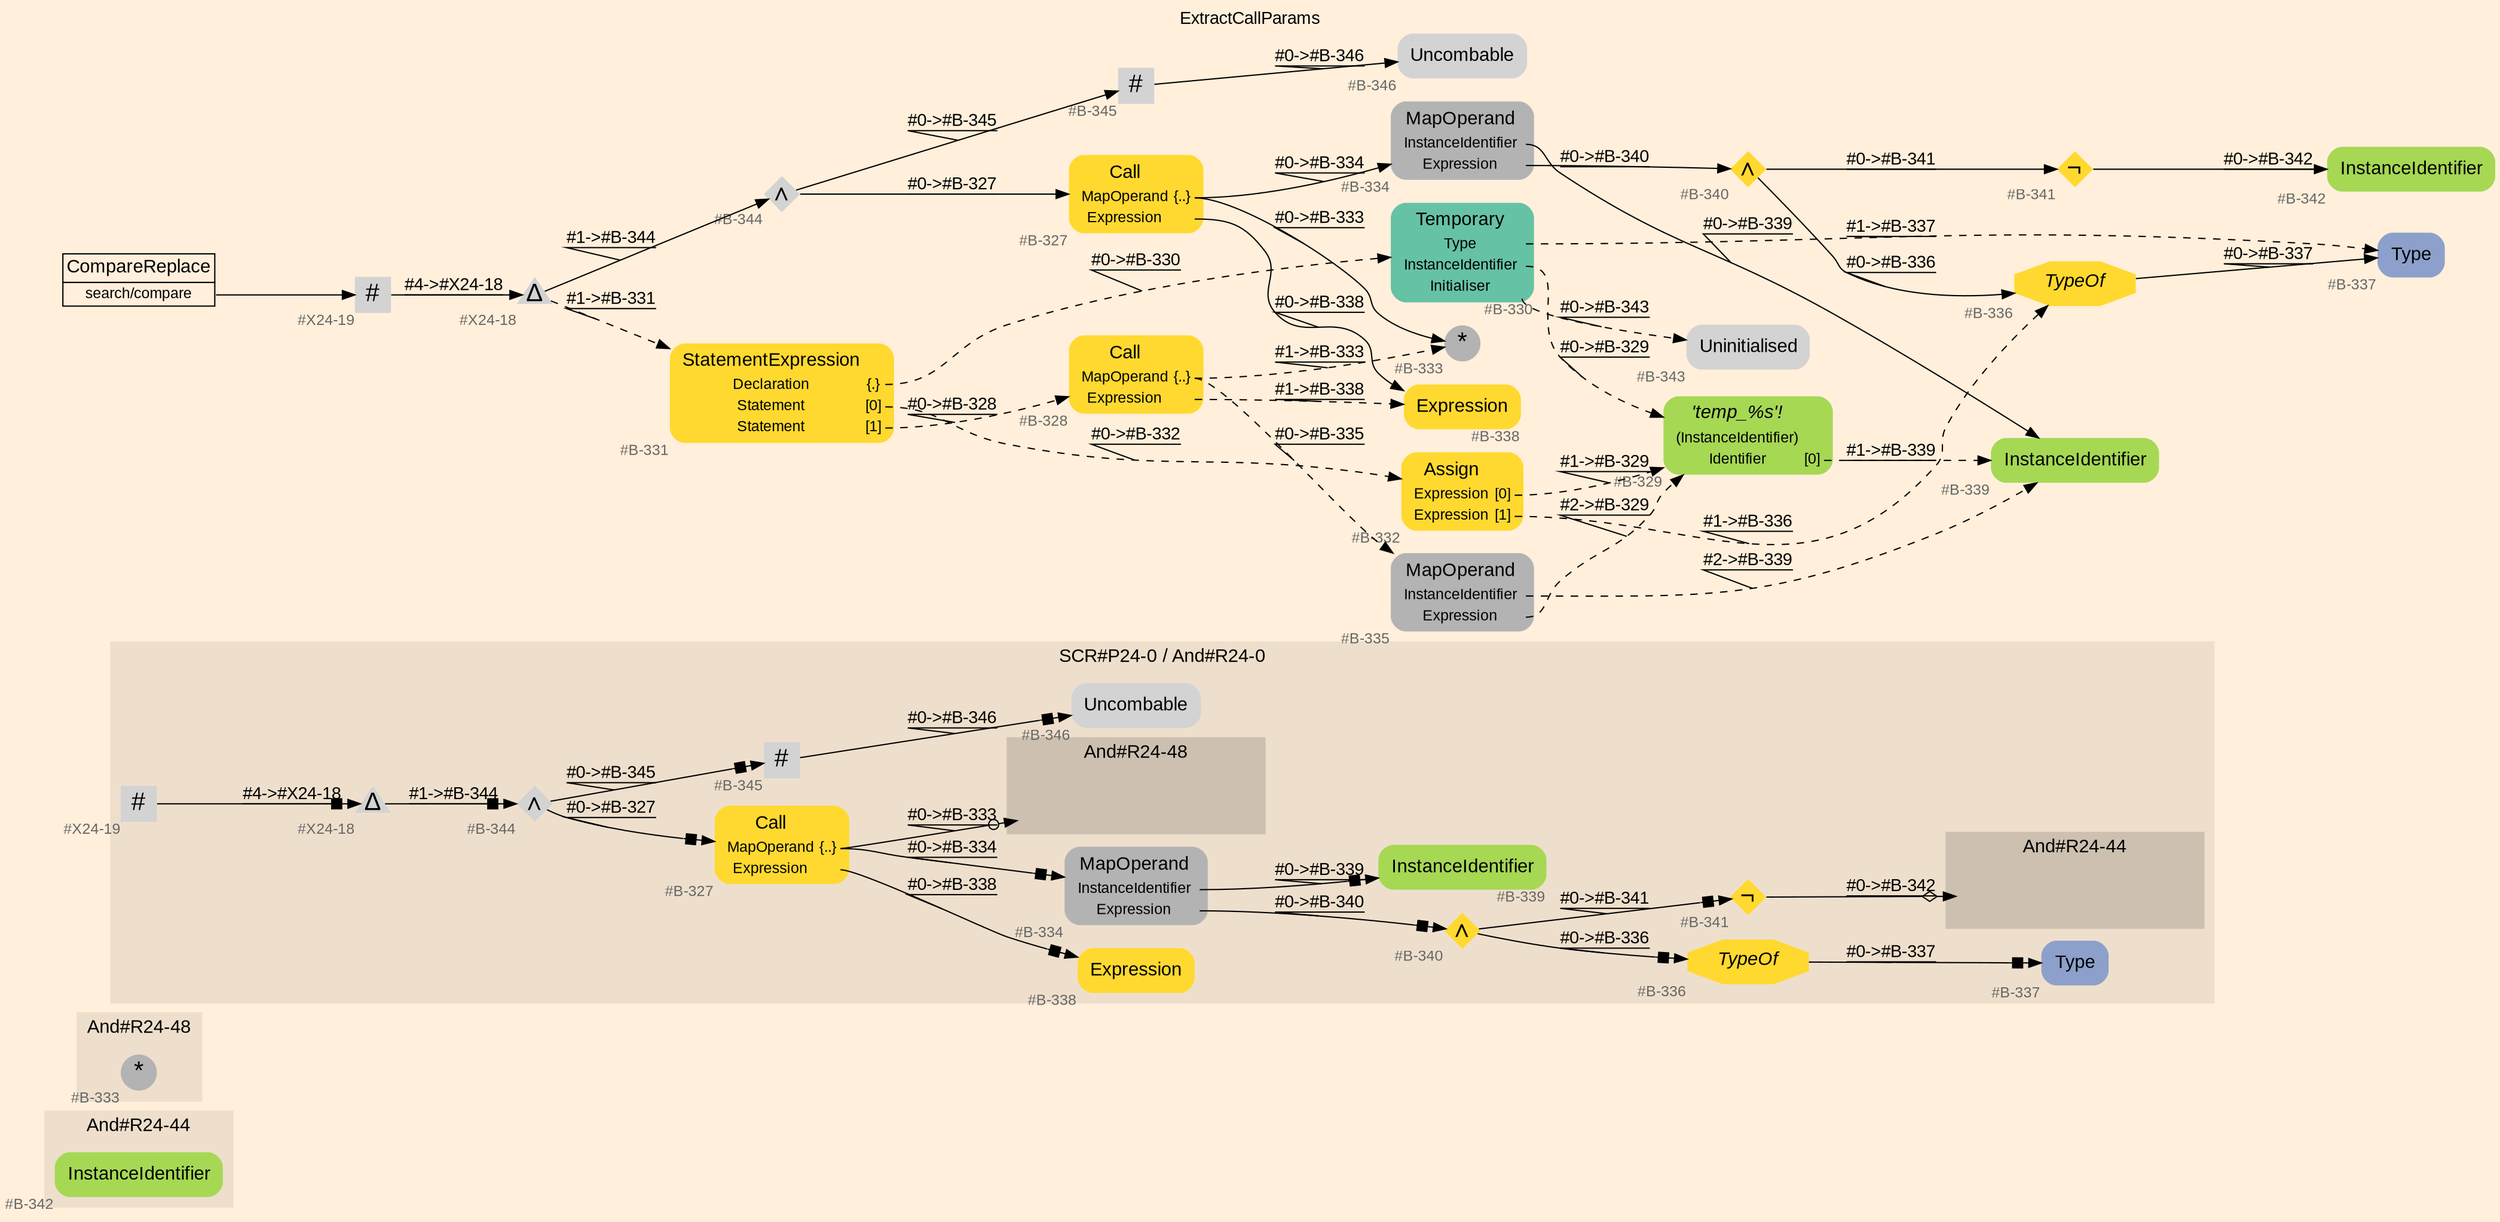 digraph "ExtractCallParams" {
label = "ExtractCallParams"
labelloc = t
graph [
    rankdir = "LR"
    ranksep = 0.3
    bgcolor = antiquewhite1
    color = black
    fontcolor = black
    fontname = "Arial"
];
node [
    fontname = "Arial"
];
edge [
    fontname = "Arial"
];

// -------------------- figure And#R24-44 --------------------
// -------- region And#R24-44 ----------
subgraph "clusterAnd#R24-44" {
    label = "And#R24-44"
    style = "filled"
    color = antiquewhite2
    fontsize = "15"
    // -------- block And#R24-44/#B-342 ----------
    "And#R24-44/#B-342" [
        fillcolor = "/set28/5"
        xlabel = "#B-342"
        fontsize = "12"
        fontcolor = grey40
        shape = "plaintext"
        label = <<TABLE BORDER="0" CELLBORDER="0" CELLSPACING="0">
         <TR><TD><FONT COLOR="black" POINT-SIZE="15">InstanceIdentifier</FONT></TD></TR>
        </TABLE>>
        style = "rounded,filled"
    ];
    
}


// -------------------- figure And#R24-48 --------------------
// -------- region And#R24-48 ----------
subgraph "clusterAnd#R24-48" {
    label = "And#R24-48"
    style = "filled"
    color = antiquewhite2
    fontsize = "15"
    // -------- block And#R24-48/#B-333 ----------
    "And#R24-48/#B-333" [
        fillcolor = "/set28/8"
        xlabel = "#B-333"
        fontsize = "12"
        fontcolor = grey40
        shape = "circle"
        label = <<FONT COLOR="black" POINT-SIZE="20">*</FONT>>
        style = "filled"
        penwidth = 0.0
        fixedsize = true
        width = 0.4
        height = 0.4
    ];
    
}


// -------------------- figure And#R24-0 --------------------
// -------- region And#R24-0 ----------
subgraph "clusterAnd#R24-0" {
    label = "SCR#P24-0 / And#R24-0"
    style = "filled"
    color = antiquewhite2
    fontsize = "15"
    // -------- block And#R24-0/#B-337 ----------
    "And#R24-0/#B-337" [
        fillcolor = "/set28/3"
        xlabel = "#B-337"
        fontsize = "12"
        fontcolor = grey40
        shape = "plaintext"
        label = <<TABLE BORDER="0" CELLBORDER="0" CELLSPACING="0">
         <TR><TD><FONT COLOR="black" POINT-SIZE="15">Type</FONT></TD></TR>
        </TABLE>>
        style = "rounded,filled"
    ];
    
    // -------- block And#R24-0/#B-340 ----------
    "And#R24-0/#B-340" [
        fillcolor = "/set28/6"
        xlabel = "#B-340"
        fontsize = "12"
        fontcolor = grey40
        shape = "diamond"
        label = <<FONT COLOR="black" POINT-SIZE="20">∧</FONT>>
        style = "filled"
        penwidth = 0.0
        fixedsize = true
        width = 0.4
        height = 0.4
    ];
    
    // -------- block And#R24-0/#B-327 ----------
    "And#R24-0/#B-327" [
        fillcolor = "/set28/6"
        xlabel = "#B-327"
        fontsize = "12"
        fontcolor = grey40
        shape = "plaintext"
        label = <<TABLE BORDER="0" CELLBORDER="0" CELLSPACING="0">
         <TR><TD><FONT COLOR="black" POINT-SIZE="15">Call</FONT></TD></TR>
         <TR><TD><FONT COLOR="black" POINT-SIZE="12">MapOperand</FONT></TD><TD PORT="port0"><FONT COLOR="black" POINT-SIZE="12">{..}</FONT></TD></TR>
         <TR><TD><FONT COLOR="black" POINT-SIZE="12">Expression</FONT></TD><TD PORT="port1"></TD></TR>
        </TABLE>>
        style = "rounded,filled"
    ];
    
    // -------- block And#R24-0/#B-334 ----------
    "And#R24-0/#B-334" [
        fillcolor = "/set28/8"
        xlabel = "#B-334"
        fontsize = "12"
        fontcolor = grey40
        shape = "plaintext"
        label = <<TABLE BORDER="0" CELLBORDER="0" CELLSPACING="0">
         <TR><TD><FONT COLOR="black" POINT-SIZE="15">MapOperand</FONT></TD></TR>
         <TR><TD><FONT COLOR="black" POINT-SIZE="12">InstanceIdentifier</FONT></TD><TD PORT="port0"></TD></TR>
         <TR><TD><FONT COLOR="black" POINT-SIZE="12">Expression</FONT></TD><TD PORT="port1"></TD></TR>
        </TABLE>>
        style = "rounded,filled"
    ];
    
    // -------- block And#R24-0/#B-336 ----------
    "And#R24-0/#B-336" [
        fillcolor = "/set28/6"
        xlabel = "#B-336"
        fontsize = "12"
        fontcolor = grey40
        shape = "octagon"
        label = <<FONT COLOR="black" POINT-SIZE="15"><I>TypeOf</I></FONT>>
        style = "filled"
        penwidth = 0.0
    ];
    
    // -------- block And#R24-0/#B-338 ----------
    "And#R24-0/#B-338" [
        fillcolor = "/set28/6"
        xlabel = "#B-338"
        fontsize = "12"
        fontcolor = grey40
        shape = "plaintext"
        label = <<TABLE BORDER="0" CELLBORDER="0" CELLSPACING="0">
         <TR><TD><FONT COLOR="black" POINT-SIZE="15">Expression</FONT></TD></TR>
        </TABLE>>
        style = "rounded,filled"
    ];
    
    // -------- block And#R24-0/#B-339 ----------
    "And#R24-0/#B-339" [
        fillcolor = "/set28/5"
        xlabel = "#B-339"
        fontsize = "12"
        fontcolor = grey40
        shape = "plaintext"
        label = <<TABLE BORDER="0" CELLBORDER="0" CELLSPACING="0">
         <TR><TD><FONT COLOR="black" POINT-SIZE="15">InstanceIdentifier</FONT></TD></TR>
        </TABLE>>
        style = "rounded,filled"
    ];
    
    // -------- block And#R24-0/#B-341 ----------
    "And#R24-0/#B-341" [
        fillcolor = "/set28/6"
        xlabel = "#B-341"
        fontsize = "12"
        fontcolor = grey40
        shape = "diamond"
        label = <<FONT COLOR="black" POINT-SIZE="20">¬</FONT>>
        style = "filled"
        penwidth = 0.0
        fixedsize = true
        width = 0.4
        height = 0.4
    ];
    
    // -------- block And#R24-0/#B-344 ----------
    "And#R24-0/#B-344" [
        xlabel = "#B-344"
        fontsize = "12"
        fontcolor = grey40
        shape = "diamond"
        label = <<FONT COLOR="black" POINT-SIZE="20">∧</FONT>>
        style = "filled"
        penwidth = 0.0
        fixedsize = true
        width = 0.4
        height = 0.4
    ];
    
    // -------- block And#R24-0/#B-345 ----------
    "And#R24-0/#B-345" [
        xlabel = "#B-345"
        fontsize = "12"
        fontcolor = grey40
        shape = "square"
        label = <<FONT COLOR="black" POINT-SIZE="20">#</FONT>>
        style = "filled"
        penwidth = 0.0
        fixedsize = true
        width = 0.4
        height = 0.4
    ];
    
    // -------- block And#R24-0/#B-346 ----------
    "And#R24-0/#B-346" [
        xlabel = "#B-346"
        fontsize = "12"
        fontcolor = grey40
        shape = "plaintext"
        label = <<TABLE BORDER="0" CELLBORDER="0" CELLSPACING="0">
         <TR><TD><FONT COLOR="black" POINT-SIZE="15">Uncombable</FONT></TD></TR>
        </TABLE>>
        style = "rounded,filled"
    ];
    
    // -------- block And#R24-0/#X24-18 ----------
    "And#R24-0/#X24-18" [
        xlabel = "#X24-18"
        fontsize = "12"
        fontcolor = grey40
        shape = "triangle"
        label = <<FONT COLOR="black" POINT-SIZE="20">Δ</FONT>>
        style = "filled"
        penwidth = 0.0
        fixedsize = true
        width = 0.4
        height = 0.4
    ];
    
    // -------- block And#R24-0/#X24-19 ----------
    "And#R24-0/#X24-19" [
        xlabel = "#X24-19"
        fontsize = "12"
        fontcolor = grey40
        shape = "square"
        label = <<FONT COLOR="black" POINT-SIZE="20">#</FONT>>
        style = "filled"
        penwidth = 0.0
        fixedsize = true
        width = 0.4
        height = 0.4
    ];
    
    // -------- region And#R24-0/And#R24-48 ----------
    subgraph "clusterAnd#R24-0/And#R24-48" {
        label = "And#R24-48"
        style = "filled"
        color = antiquewhite3
        fontsize = "15"
        // -------- block And#R24-0/And#R24-48/#B-333 ----------
        "And#R24-0/And#R24-48/#B-333" [
            fillcolor = "/set28/8"
            xlabel = "#B-333"
            fontsize = "12"
            fontcolor = grey40
            shape = "none"
            style = "invisible"
        ];
        
    }
    
    // -------- region And#R24-0/And#R24-44 ----------
    subgraph "clusterAnd#R24-0/And#R24-44" {
        label = "And#R24-44"
        style = "filled"
        color = antiquewhite3
        fontsize = "15"
        // -------- block And#R24-0/And#R24-44/#B-342 ----------
        "And#R24-0/And#R24-44/#B-342" [
            fillcolor = "/set28/5"
            xlabel = "#B-342"
            fontsize = "12"
            fontcolor = grey40
            shape = "none"
            style = "invisible"
        ];
        
    }
    
}

"And#R24-0/#B-340" -> "And#R24-0/#B-336" [
    arrowhead="normalnonebox"
    label = "#0-&gt;#B-336"
    decorate = true
    color = black
    fontcolor = black
];

"And#R24-0/#B-340" -> "And#R24-0/#B-341" [
    arrowhead="normalnonebox"
    label = "#0-&gt;#B-341"
    decorate = true
    color = black
    fontcolor = black
];

"And#R24-0/#B-327":port0 -> "And#R24-0/And#R24-48/#B-333" [
    arrowhead="normalnoneodot"
    label = "#0-&gt;#B-333"
    decorate = true
    color = black
    fontcolor = black
];

"And#R24-0/#B-327":port0 -> "And#R24-0/#B-334" [
    arrowhead="normalnonebox"
    label = "#0-&gt;#B-334"
    decorate = true
    color = black
    fontcolor = black
];

"And#R24-0/#B-327":port1 -> "And#R24-0/#B-338" [
    arrowhead="normalnonebox"
    label = "#0-&gt;#B-338"
    decorate = true
    color = black
    fontcolor = black
];

"And#R24-0/#B-334":port0 -> "And#R24-0/#B-339" [
    arrowhead="normalnonebox"
    label = "#0-&gt;#B-339"
    decorate = true
    color = black
    fontcolor = black
];

"And#R24-0/#B-334":port1 -> "And#R24-0/#B-340" [
    arrowhead="normalnonebox"
    label = "#0-&gt;#B-340"
    decorate = true
    color = black
    fontcolor = black
];

"And#R24-0/#B-336" -> "And#R24-0/#B-337" [
    arrowhead="normalnonebox"
    label = "#0-&gt;#B-337"
    decorate = true
    color = black
    fontcolor = black
];

"And#R24-0/#B-341" -> "And#R24-0/And#R24-44/#B-342" [
    arrowhead="normalnoneodiamond"
    label = "#0-&gt;#B-342"
    decorate = true
    color = black
    fontcolor = black
];

"And#R24-0/#B-344" -> "And#R24-0/#B-327" [
    arrowhead="normalnonebox"
    label = "#0-&gt;#B-327"
    decorate = true
    color = black
    fontcolor = black
];

"And#R24-0/#B-344" -> "And#R24-0/#B-345" [
    arrowhead="normalnonebox"
    label = "#0-&gt;#B-345"
    decorate = true
    color = black
    fontcolor = black
];

"And#R24-0/#B-345" -> "And#R24-0/#B-346" [
    arrowhead="normalnonebox"
    label = "#0-&gt;#B-346"
    decorate = true
    color = black
    fontcolor = black
];

"And#R24-0/#X24-18" -> "And#R24-0/#B-344" [
    arrowhead="normalnonebox"
    label = "#1-&gt;#B-344"
    decorate = true
    color = black
    fontcolor = black
];

"And#R24-0/#X24-19" -> "And#R24-0/#X24-18" [
    arrowhead="normalnonebox"
    label = "#4-&gt;#X24-18"
    decorate = true
    color = black
    fontcolor = black
];


// -------------------- transformation figure --------------------
// -------- block CR#X24-20 ----------
"CR#X24-20" [
    fillcolor = antiquewhite1
    fontsize = "12"
    fontcolor = grey40
    shape = "plaintext"
    label = <<TABLE BORDER="0" CELLBORDER="1" CELLSPACING="0">
     <TR><TD><FONT COLOR="black" POINT-SIZE="15">CompareReplace</FONT></TD></TR>
     <TR><TD PORT="port0"><FONT COLOR="black" POINT-SIZE="12">search/compare</FONT></TD></TR>
    </TABLE>>
    style = "filled"
    color = black
];

// -------- block #X24-19 ----------
"#X24-19" [
    xlabel = "#X24-19"
    fontsize = "12"
    fontcolor = grey40
    shape = "square"
    label = <<FONT COLOR="black" POINT-SIZE="20">#</FONT>>
    style = "filled"
    penwidth = 0.0
    fixedsize = true
    width = 0.4
    height = 0.4
];

// -------- block #X24-18 ----------
"#X24-18" [
    xlabel = "#X24-18"
    fontsize = "12"
    fontcolor = grey40
    shape = "triangle"
    label = <<FONT COLOR="black" POINT-SIZE="20">Δ</FONT>>
    style = "filled"
    penwidth = 0.0
    fixedsize = true
    width = 0.4
    height = 0.4
];

// -------- block #B-344 ----------
"#B-344" [
    xlabel = "#B-344"
    fontsize = "12"
    fontcolor = grey40
    shape = "diamond"
    label = <<FONT COLOR="black" POINT-SIZE="20">∧</FONT>>
    style = "filled"
    penwidth = 0.0
    fixedsize = true
    width = 0.4
    height = 0.4
];

// -------- block #B-327 ----------
"#B-327" [
    fillcolor = "/set28/6"
    xlabel = "#B-327"
    fontsize = "12"
    fontcolor = grey40
    shape = "plaintext"
    label = <<TABLE BORDER="0" CELLBORDER="0" CELLSPACING="0">
     <TR><TD><FONT COLOR="black" POINT-SIZE="15">Call</FONT></TD></TR>
     <TR><TD><FONT COLOR="black" POINT-SIZE="12">MapOperand</FONT></TD><TD PORT="port0"><FONT COLOR="black" POINT-SIZE="12">{..}</FONT></TD></TR>
     <TR><TD><FONT COLOR="black" POINT-SIZE="12">Expression</FONT></TD><TD PORT="port1"></TD></TR>
    </TABLE>>
    style = "rounded,filled"
];

// -------- block #B-333 ----------
"#B-333" [
    fillcolor = "/set28/8"
    xlabel = "#B-333"
    fontsize = "12"
    fontcolor = grey40
    shape = "circle"
    label = <<FONT COLOR="black" POINT-SIZE="20">*</FONT>>
    style = "filled"
    penwidth = 0.0
    fixedsize = true
    width = 0.4
    height = 0.4
];

// -------- block #B-334 ----------
"#B-334" [
    fillcolor = "/set28/8"
    xlabel = "#B-334"
    fontsize = "12"
    fontcolor = grey40
    shape = "plaintext"
    label = <<TABLE BORDER="0" CELLBORDER="0" CELLSPACING="0">
     <TR><TD><FONT COLOR="black" POINT-SIZE="15">MapOperand</FONT></TD></TR>
     <TR><TD><FONT COLOR="black" POINT-SIZE="12">InstanceIdentifier</FONT></TD><TD PORT="port0"></TD></TR>
     <TR><TD><FONT COLOR="black" POINT-SIZE="12">Expression</FONT></TD><TD PORT="port1"></TD></TR>
    </TABLE>>
    style = "rounded,filled"
];

// -------- block #B-339 ----------
"#B-339" [
    fillcolor = "/set28/5"
    xlabel = "#B-339"
    fontsize = "12"
    fontcolor = grey40
    shape = "plaintext"
    label = <<TABLE BORDER="0" CELLBORDER="0" CELLSPACING="0">
     <TR><TD><FONT COLOR="black" POINT-SIZE="15">InstanceIdentifier</FONT></TD></TR>
    </TABLE>>
    style = "rounded,filled"
];

// -------- block #B-340 ----------
"#B-340" [
    fillcolor = "/set28/6"
    xlabel = "#B-340"
    fontsize = "12"
    fontcolor = grey40
    shape = "diamond"
    label = <<FONT COLOR="black" POINT-SIZE="20">∧</FONT>>
    style = "filled"
    penwidth = 0.0
    fixedsize = true
    width = 0.4
    height = 0.4
];

// -------- block #B-336 ----------
"#B-336" [
    fillcolor = "/set28/6"
    xlabel = "#B-336"
    fontsize = "12"
    fontcolor = grey40
    shape = "octagon"
    label = <<FONT COLOR="black" POINT-SIZE="15"><I>TypeOf</I></FONT>>
    style = "filled"
    penwidth = 0.0
];

// -------- block #B-337 ----------
"#B-337" [
    fillcolor = "/set28/3"
    xlabel = "#B-337"
    fontsize = "12"
    fontcolor = grey40
    shape = "plaintext"
    label = <<TABLE BORDER="0" CELLBORDER="0" CELLSPACING="0">
     <TR><TD><FONT COLOR="black" POINT-SIZE="15">Type</FONT></TD></TR>
    </TABLE>>
    style = "rounded,filled"
];

// -------- block #B-341 ----------
"#B-341" [
    fillcolor = "/set28/6"
    xlabel = "#B-341"
    fontsize = "12"
    fontcolor = grey40
    shape = "diamond"
    label = <<FONT COLOR="black" POINT-SIZE="20">¬</FONT>>
    style = "filled"
    penwidth = 0.0
    fixedsize = true
    width = 0.4
    height = 0.4
];

// -------- block #B-342 ----------
"#B-342" [
    fillcolor = "/set28/5"
    xlabel = "#B-342"
    fontsize = "12"
    fontcolor = grey40
    shape = "plaintext"
    label = <<TABLE BORDER="0" CELLBORDER="0" CELLSPACING="0">
     <TR><TD><FONT COLOR="black" POINT-SIZE="15">InstanceIdentifier</FONT></TD></TR>
    </TABLE>>
    style = "rounded,filled"
];

// -------- block #B-338 ----------
"#B-338" [
    fillcolor = "/set28/6"
    xlabel = "#B-338"
    fontsize = "12"
    fontcolor = grey40
    shape = "plaintext"
    label = <<TABLE BORDER="0" CELLBORDER="0" CELLSPACING="0">
     <TR><TD><FONT COLOR="black" POINT-SIZE="15">Expression</FONT></TD></TR>
    </TABLE>>
    style = "rounded,filled"
];

// -------- block #B-345 ----------
"#B-345" [
    xlabel = "#B-345"
    fontsize = "12"
    fontcolor = grey40
    shape = "square"
    label = <<FONT COLOR="black" POINT-SIZE="20">#</FONT>>
    style = "filled"
    penwidth = 0.0
    fixedsize = true
    width = 0.4
    height = 0.4
];

// -------- block #B-346 ----------
"#B-346" [
    xlabel = "#B-346"
    fontsize = "12"
    fontcolor = grey40
    shape = "plaintext"
    label = <<TABLE BORDER="0" CELLBORDER="0" CELLSPACING="0">
     <TR><TD><FONT COLOR="black" POINT-SIZE="15">Uncombable</FONT></TD></TR>
    </TABLE>>
    style = "rounded,filled"
];

// -------- block #B-331 ----------
"#B-331" [
    fillcolor = "/set28/6"
    xlabel = "#B-331"
    fontsize = "12"
    fontcolor = grey40
    shape = "plaintext"
    label = <<TABLE BORDER="0" CELLBORDER="0" CELLSPACING="0">
     <TR><TD><FONT COLOR="black" POINT-SIZE="15">StatementExpression</FONT></TD></TR>
     <TR><TD><FONT COLOR="black" POINT-SIZE="12">Declaration</FONT></TD><TD PORT="port0"><FONT COLOR="black" POINT-SIZE="12">{.}</FONT></TD></TR>
     <TR><TD><FONT COLOR="black" POINT-SIZE="12">Statement</FONT></TD><TD PORT="port1"><FONT COLOR="black" POINT-SIZE="12">[0]</FONT></TD></TR>
     <TR><TD><FONT COLOR="black" POINT-SIZE="12">Statement</FONT></TD><TD PORT="port2"><FONT COLOR="black" POINT-SIZE="12">[1]</FONT></TD></TR>
    </TABLE>>
    style = "rounded,filled"
];

// -------- block #B-330 ----------
"#B-330" [
    fillcolor = "/set28/1"
    xlabel = "#B-330"
    fontsize = "12"
    fontcolor = grey40
    shape = "plaintext"
    label = <<TABLE BORDER="0" CELLBORDER="0" CELLSPACING="0">
     <TR><TD><FONT COLOR="black" POINT-SIZE="15">Temporary</FONT></TD></TR>
     <TR><TD><FONT COLOR="black" POINT-SIZE="12">Type</FONT></TD><TD PORT="port0"></TD></TR>
     <TR><TD><FONT COLOR="black" POINT-SIZE="12">InstanceIdentifier</FONT></TD><TD PORT="port1"></TD></TR>
     <TR><TD><FONT COLOR="black" POINT-SIZE="12">Initialiser</FONT></TD><TD PORT="port2"></TD></TR>
    </TABLE>>
    style = "rounded,filled"
];

// -------- block #B-329 ----------
"#B-329" [
    fillcolor = "/set28/5"
    xlabel = "#B-329"
    fontsize = "12"
    fontcolor = grey40
    shape = "plaintext"
    label = <<TABLE BORDER="0" CELLBORDER="0" CELLSPACING="0">
     <TR><TD><FONT COLOR="black" POINT-SIZE="15"><I>'temp_%s'!</I></FONT></TD></TR>
     <TR><TD><FONT COLOR="black" POINT-SIZE="12">(InstanceIdentifier)</FONT></TD><TD PORT="port0"></TD></TR>
     <TR><TD><FONT COLOR="black" POINT-SIZE="12">Identifier</FONT></TD><TD PORT="port1"><FONT COLOR="black" POINT-SIZE="12">[0]</FONT></TD></TR>
    </TABLE>>
    style = "rounded,filled"
];

// -------- block #B-343 ----------
"#B-343" [
    xlabel = "#B-343"
    fontsize = "12"
    fontcolor = grey40
    shape = "plaintext"
    label = <<TABLE BORDER="0" CELLBORDER="0" CELLSPACING="0">
     <TR><TD><FONT COLOR="black" POINT-SIZE="15">Uninitialised</FONT></TD></TR>
    </TABLE>>
    style = "rounded,filled"
];

// -------- block #B-332 ----------
"#B-332" [
    fillcolor = "/set28/6"
    xlabel = "#B-332"
    fontsize = "12"
    fontcolor = grey40
    shape = "plaintext"
    label = <<TABLE BORDER="0" CELLBORDER="0" CELLSPACING="0">
     <TR><TD><FONT COLOR="black" POINT-SIZE="15">Assign</FONT></TD></TR>
     <TR><TD><FONT COLOR="black" POINT-SIZE="12">Expression</FONT></TD><TD PORT="port0"><FONT COLOR="black" POINT-SIZE="12">[0]</FONT></TD></TR>
     <TR><TD><FONT COLOR="black" POINT-SIZE="12">Expression</FONT></TD><TD PORT="port1"><FONT COLOR="black" POINT-SIZE="12">[1]</FONT></TD></TR>
    </TABLE>>
    style = "rounded,filled"
];

// -------- block #B-328 ----------
"#B-328" [
    fillcolor = "/set28/6"
    xlabel = "#B-328"
    fontsize = "12"
    fontcolor = grey40
    shape = "plaintext"
    label = <<TABLE BORDER="0" CELLBORDER="0" CELLSPACING="0">
     <TR><TD><FONT COLOR="black" POINT-SIZE="15">Call</FONT></TD></TR>
     <TR><TD><FONT COLOR="black" POINT-SIZE="12">MapOperand</FONT></TD><TD PORT="port0"><FONT COLOR="black" POINT-SIZE="12">{..}</FONT></TD></TR>
     <TR><TD><FONT COLOR="black" POINT-SIZE="12">Expression</FONT></TD><TD PORT="port1"></TD></TR>
    </TABLE>>
    style = "rounded,filled"
];

// -------- block #B-335 ----------
"#B-335" [
    fillcolor = "/set28/8"
    xlabel = "#B-335"
    fontsize = "12"
    fontcolor = grey40
    shape = "plaintext"
    label = <<TABLE BORDER="0" CELLBORDER="0" CELLSPACING="0">
     <TR><TD><FONT COLOR="black" POINT-SIZE="15">MapOperand</FONT></TD></TR>
     <TR><TD><FONT COLOR="black" POINT-SIZE="12">InstanceIdentifier</FONT></TD><TD PORT="port0"></TD></TR>
     <TR><TD><FONT COLOR="black" POINT-SIZE="12">Expression</FONT></TD><TD PORT="port1"></TD></TR>
    </TABLE>>
    style = "rounded,filled"
];

"CR#X24-20":port0 -> "#X24-19" [
    label = ""
    decorate = true
    color = black
    fontcolor = black
];

"#X24-19" -> "#X24-18" [
    label = "#4-&gt;#X24-18"
    decorate = true
    color = black
    fontcolor = black
];

"#X24-18" -> "#B-344" [
    label = "#1-&gt;#B-344"
    decorate = true
    color = black
    fontcolor = black
];

"#X24-18" -> "#B-331" [
    style="dashed"
    label = "#1-&gt;#B-331"
    decorate = true
    color = black
    fontcolor = black
];

"#B-344" -> "#B-327" [
    label = "#0-&gt;#B-327"
    decorate = true
    color = black
    fontcolor = black
];

"#B-344" -> "#B-345" [
    label = "#0-&gt;#B-345"
    decorate = true
    color = black
    fontcolor = black
];

"#B-327":port0 -> "#B-333" [
    label = "#0-&gt;#B-333"
    decorate = true
    color = black
    fontcolor = black
];

"#B-327":port0 -> "#B-334" [
    label = "#0-&gt;#B-334"
    decorate = true
    color = black
    fontcolor = black
];

"#B-327":port1 -> "#B-338" [
    label = "#0-&gt;#B-338"
    decorate = true
    color = black
    fontcolor = black
];

"#B-334":port0 -> "#B-339" [
    label = "#0-&gt;#B-339"
    decorate = true
    color = black
    fontcolor = black
];

"#B-334":port1 -> "#B-340" [
    label = "#0-&gt;#B-340"
    decorate = true
    color = black
    fontcolor = black
];

"#B-340" -> "#B-336" [
    label = "#0-&gt;#B-336"
    decorate = true
    color = black
    fontcolor = black
];

"#B-340" -> "#B-341" [
    label = "#0-&gt;#B-341"
    decorate = true
    color = black
    fontcolor = black
];

"#B-336" -> "#B-337" [
    label = "#0-&gt;#B-337"
    decorate = true
    color = black
    fontcolor = black
];

"#B-341" -> "#B-342" [
    label = "#0-&gt;#B-342"
    decorate = true
    color = black
    fontcolor = black
];

"#B-345" -> "#B-346" [
    label = "#0-&gt;#B-346"
    decorate = true
    color = black
    fontcolor = black
];

"#B-331":port0 -> "#B-330" [
    style="dashed"
    label = "#0-&gt;#B-330"
    decorate = true
    color = black
    fontcolor = black
];

"#B-331":port1 -> "#B-332" [
    style="dashed"
    label = "#0-&gt;#B-332"
    decorate = true
    color = black
    fontcolor = black
];

"#B-331":port2 -> "#B-328" [
    style="dashed"
    label = "#0-&gt;#B-328"
    decorate = true
    color = black
    fontcolor = black
];

"#B-330":port0 -> "#B-337" [
    style="dashed"
    label = "#1-&gt;#B-337"
    decorate = true
    color = black
    fontcolor = black
];

"#B-330":port1 -> "#B-329" [
    style="dashed"
    label = "#0-&gt;#B-329"
    decorate = true
    color = black
    fontcolor = black
];

"#B-330":port2 -> "#B-343" [
    style="dashed"
    label = "#0-&gt;#B-343"
    decorate = true
    color = black
    fontcolor = black
];

"#B-329":port1 -> "#B-339" [
    style="dashed"
    label = "#1-&gt;#B-339"
    decorate = true
    color = black
    fontcolor = black
];

"#B-332":port0 -> "#B-329" [
    style="dashed"
    label = "#1-&gt;#B-329"
    decorate = true
    color = black
    fontcolor = black
];

"#B-332":port1 -> "#B-336" [
    style="dashed"
    label = "#1-&gt;#B-336"
    decorate = true
    color = black
    fontcolor = black
];

"#B-328":port0 -> "#B-333" [
    style="dashed"
    label = "#1-&gt;#B-333"
    decorate = true
    color = black
    fontcolor = black
];

"#B-328":port0 -> "#B-335" [
    style="dashed"
    label = "#0-&gt;#B-335"
    decorate = true
    color = black
    fontcolor = black
];

"#B-328":port1 -> "#B-338" [
    style="dashed"
    label = "#1-&gt;#B-338"
    decorate = true
    color = black
    fontcolor = black
];

"#B-335":port0 -> "#B-339" [
    style="dashed"
    label = "#2-&gt;#B-339"
    decorate = true
    color = black
    fontcolor = black
];

"#B-335":port1 -> "#B-329" [
    style="dashed"
    label = "#2-&gt;#B-329"
    decorate = true
    color = black
    fontcolor = black
];


}
